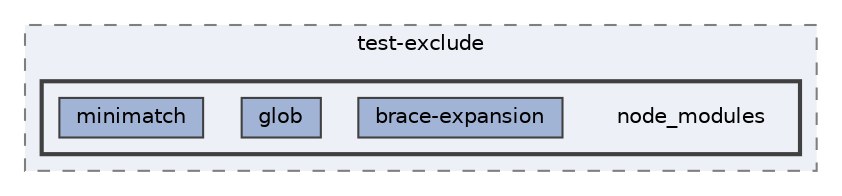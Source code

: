 digraph "C:/Users/arisc/OneDrive/Documents/GitHub/FINAL/EcoEats-Project/node_modules/test-exclude/node_modules"
{
 // LATEX_PDF_SIZE
  bgcolor="transparent";
  edge [fontname=Helvetica,fontsize=10,labelfontname=Helvetica,labelfontsize=10];
  node [fontname=Helvetica,fontsize=10,shape=box,height=0.2,width=0.4];
  compound=true
  subgraph clusterdir_57bf3ec9fb33aa94f9a3b20863dd9fd8 {
    graph [ bgcolor="#edf0f7", pencolor="grey50", label="test-exclude", fontname=Helvetica,fontsize=10 style="filled,dashed", URL="dir_57bf3ec9fb33aa94f9a3b20863dd9fd8.html",tooltip=""]
  subgraph clusterdir_6b845edbe933c35d3e480c926655539b {
    graph [ bgcolor="#edf0f7", pencolor="grey25", label="", fontname=Helvetica,fontsize=10 style="filled,bold", URL="dir_6b845edbe933c35d3e480c926655539b.html",tooltip=""]
    dir_6b845edbe933c35d3e480c926655539b [shape=plaintext, label="node_modules"];
  dir_19610dee2ed3b149c2f080504066cc9a [label="brace-expansion", fillcolor="#a2b4d6", color="grey25", style="filled", URL="dir_19610dee2ed3b149c2f080504066cc9a.html",tooltip=""];
  dir_358c94d7646721a1adbb82485ff3dd49 [label="glob", fillcolor="#a2b4d6", color="grey25", style="filled", URL="dir_358c94d7646721a1adbb82485ff3dd49.html",tooltip=""];
  dir_9695c5601b42e6a34ff56ed79ea1c43c [label="minimatch", fillcolor="#a2b4d6", color="grey25", style="filled", URL="dir_9695c5601b42e6a34ff56ed79ea1c43c.html",tooltip=""];
  }
  }
}
